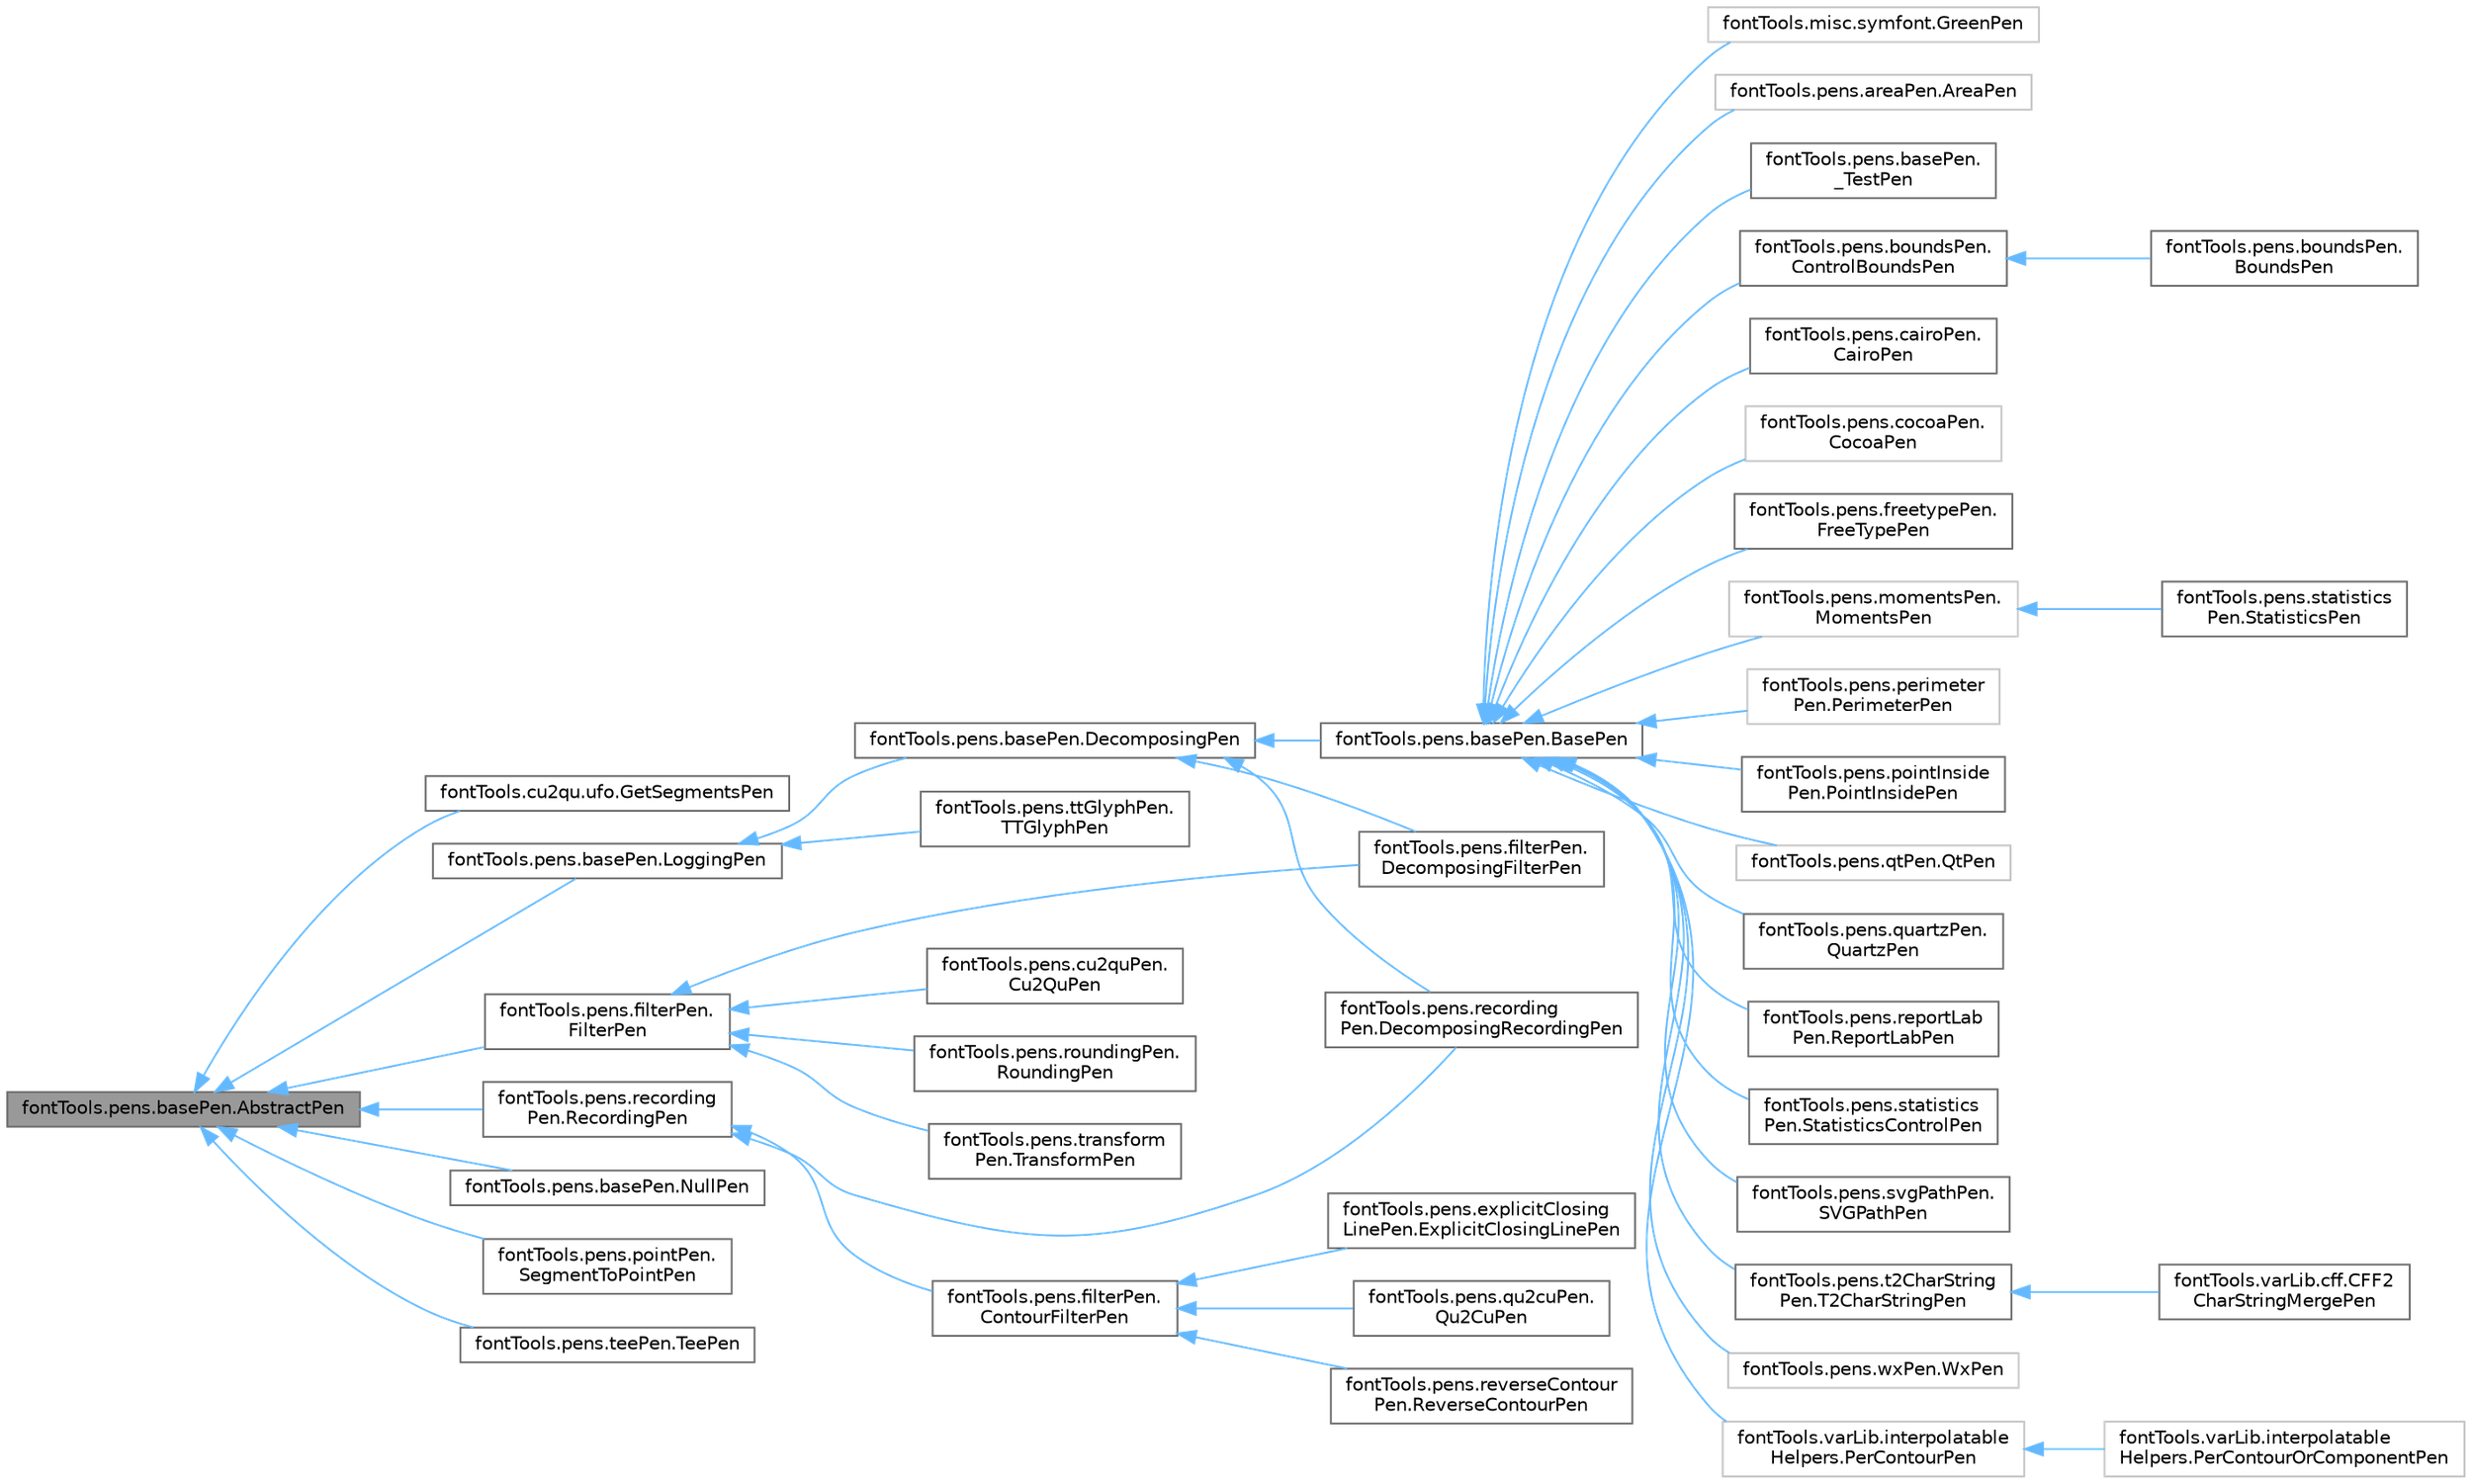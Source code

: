 digraph "fontTools.pens.basePen.AbstractPen"
{
 // LATEX_PDF_SIZE
  bgcolor="transparent";
  edge [fontname=Helvetica,fontsize=10,labelfontname=Helvetica,labelfontsize=10];
  node [fontname=Helvetica,fontsize=10,shape=box,height=0.2,width=0.4];
  rankdir="LR";
  Node1 [id="Node000001",label="fontTools.pens.basePen.AbstractPen",height=0.2,width=0.4,color="gray40", fillcolor="grey60", style="filled", fontcolor="black",tooltip=" "];
  Node1 -> Node2 [id="edge44_Node000001_Node000002",dir="back",color="steelblue1",style="solid",tooltip=" "];
  Node2 [id="Node000002",label="fontTools.cu2qu.ufo.GetSegmentsPen",height=0.2,width=0.4,color="gray40", fillcolor="white", style="filled",URL="$de/dcc/classfontTools_1_1cu2qu_1_1ufo_1_1GetSegmentsPen.html",tooltip=" "];
  Node1 -> Node3 [id="edge45_Node000001_Node000003",dir="back",color="steelblue1",style="solid",tooltip=" "];
  Node3 [id="Node000003",label="fontTools.pens.basePen.LoggingPen",height=0.2,width=0.4,color="gray40", fillcolor="white", style="filled",URL="$d9/d76/classfontTools_1_1pens_1_1basePen_1_1LoggingPen.html",tooltip=" "];
  Node3 -> Node4 [id="edge46_Node000003_Node000004",dir="back",color="steelblue1",style="solid",tooltip=" "];
  Node4 [id="Node000004",label="fontTools.pens.basePen.DecomposingPen",height=0.2,width=0.4,color="gray40", fillcolor="white", style="filled",URL="$d6/d4b/classfontTools_1_1pens_1_1basePen_1_1DecomposingPen.html",tooltip=" "];
  Node4 -> Node5 [id="edge47_Node000004_Node000005",dir="back",color="steelblue1",style="solid",tooltip=" "];
  Node5 [id="Node000005",label="fontTools.pens.basePen.BasePen",height=0.2,width=0.4,color="gray40", fillcolor="white", style="filled",URL="$d2/de5/classfontTools_1_1pens_1_1basePen_1_1BasePen.html",tooltip=" "];
  Node5 -> Node6 [id="edge48_Node000005_Node000006",dir="back",color="steelblue1",style="solid",tooltip=" "];
  Node6 [id="Node000006",label="fontTools.misc.symfont.GreenPen",height=0.2,width=0.4,color="grey75", fillcolor="white", style="filled",URL="$d7/dd0/classfontTools_1_1misc_1_1symfont_1_1GreenPen.html",tooltip=" "];
  Node5 -> Node7 [id="edge49_Node000005_Node000007",dir="back",color="steelblue1",style="solid",tooltip=" "];
  Node7 [id="Node000007",label="fontTools.pens.areaPen.AreaPen",height=0.2,width=0.4,color="grey75", fillcolor="white", style="filled",URL="$dc/d4b/classfontTools_1_1pens_1_1areaPen_1_1AreaPen.html",tooltip=" "];
  Node5 -> Node8 [id="edge50_Node000005_Node000008",dir="back",color="steelblue1",style="solid",tooltip=" "];
  Node8 [id="Node000008",label="fontTools.pens.basePen.\l_TestPen",height=0.2,width=0.4,color="gray40", fillcolor="white", style="filled",URL="$dc/dda/classfontTools_1_1pens_1_1basePen_1_1__TestPen.html",tooltip=" "];
  Node5 -> Node9 [id="edge51_Node000005_Node000009",dir="back",color="steelblue1",style="solid",tooltip=" "];
  Node9 [id="Node000009",label="fontTools.pens.boundsPen.\lControlBoundsPen",height=0.2,width=0.4,color="gray40", fillcolor="white", style="filled",URL="$df/d4d/classfontTools_1_1pens_1_1boundsPen_1_1ControlBoundsPen.html",tooltip=" "];
  Node9 -> Node10 [id="edge52_Node000009_Node000010",dir="back",color="steelblue1",style="solid",tooltip=" "];
  Node10 [id="Node000010",label="fontTools.pens.boundsPen.\lBoundsPen",height=0.2,width=0.4,color="gray40", fillcolor="white", style="filled",URL="$d8/dc5/classfontTools_1_1pens_1_1boundsPen_1_1BoundsPen.html",tooltip=" "];
  Node5 -> Node11 [id="edge53_Node000005_Node000011",dir="back",color="steelblue1",style="solid",tooltip=" "];
  Node11 [id="Node000011",label="fontTools.pens.cairoPen.\lCairoPen",height=0.2,width=0.4,color="gray40", fillcolor="white", style="filled",URL="$d6/d9d/classfontTools_1_1pens_1_1cairoPen_1_1CairoPen.html",tooltip=" "];
  Node5 -> Node12 [id="edge54_Node000005_Node000012",dir="back",color="steelblue1",style="solid",tooltip=" "];
  Node12 [id="Node000012",label="fontTools.pens.cocoaPen.\lCocoaPen",height=0.2,width=0.4,color="grey75", fillcolor="white", style="filled",URL="$dc/d86/classfontTools_1_1pens_1_1cocoaPen_1_1CocoaPen.html",tooltip=" "];
  Node5 -> Node13 [id="edge55_Node000005_Node000013",dir="back",color="steelblue1",style="solid",tooltip=" "];
  Node13 [id="Node000013",label="fontTools.pens.freetypePen.\lFreeTypePen",height=0.2,width=0.4,color="gray40", fillcolor="white", style="filled",URL="$d0/d63/classfontTools_1_1pens_1_1freetypePen_1_1FreeTypePen.html",tooltip=" "];
  Node5 -> Node14 [id="edge56_Node000005_Node000014",dir="back",color="steelblue1",style="solid",tooltip=" "];
  Node14 [id="Node000014",label="fontTools.pens.momentsPen.\lMomentsPen",height=0.2,width=0.4,color="grey75", fillcolor="white", style="filled",URL="$de/d31/classfontTools_1_1pens_1_1momentsPen_1_1MomentsPen.html",tooltip=" "];
  Node14 -> Node15 [id="edge57_Node000014_Node000015",dir="back",color="steelblue1",style="solid",tooltip=" "];
  Node15 [id="Node000015",label="fontTools.pens.statistics\lPen.StatisticsPen",height=0.2,width=0.4,color="gray40", fillcolor="white", style="filled",URL="$db/df5/classfontTools_1_1pens_1_1statisticsPen_1_1StatisticsPen.html",tooltip=" "];
  Node5 -> Node16 [id="edge58_Node000005_Node000016",dir="back",color="steelblue1",style="solid",tooltip=" "];
  Node16 [id="Node000016",label="fontTools.pens.perimeter\lPen.PerimeterPen",height=0.2,width=0.4,color="grey75", fillcolor="white", style="filled",URL="$db/dc6/classfontTools_1_1pens_1_1perimeterPen_1_1PerimeterPen.html",tooltip=" "];
  Node5 -> Node17 [id="edge59_Node000005_Node000017",dir="back",color="steelblue1",style="solid",tooltip=" "];
  Node17 [id="Node000017",label="fontTools.pens.pointInside\lPen.PointInsidePen",height=0.2,width=0.4,color="gray40", fillcolor="white", style="filled",URL="$dc/df0/classfontTools_1_1pens_1_1pointInsidePen_1_1PointInsidePen.html",tooltip=" "];
  Node5 -> Node18 [id="edge60_Node000005_Node000018",dir="back",color="steelblue1",style="solid",tooltip=" "];
  Node18 [id="Node000018",label="fontTools.pens.qtPen.QtPen",height=0.2,width=0.4,color="grey75", fillcolor="white", style="filled",URL="$db/d82/classfontTools_1_1pens_1_1qtPen_1_1QtPen.html",tooltip=" "];
  Node5 -> Node19 [id="edge61_Node000005_Node000019",dir="back",color="steelblue1",style="solid",tooltip=" "];
  Node19 [id="Node000019",label="fontTools.pens.quartzPen.\lQuartzPen",height=0.2,width=0.4,color="gray40", fillcolor="white", style="filled",URL="$d7/d18/classfontTools_1_1pens_1_1quartzPen_1_1QuartzPen.html",tooltip=" "];
  Node5 -> Node20 [id="edge62_Node000005_Node000020",dir="back",color="steelblue1",style="solid",tooltip=" "];
  Node20 [id="Node000020",label="fontTools.pens.reportLab\lPen.ReportLabPen",height=0.2,width=0.4,color="gray40", fillcolor="white", style="filled",URL="$de/dac/classfontTools_1_1pens_1_1reportLabPen_1_1ReportLabPen.html",tooltip=" "];
  Node5 -> Node21 [id="edge63_Node000005_Node000021",dir="back",color="steelblue1",style="solid",tooltip=" "];
  Node21 [id="Node000021",label="fontTools.pens.statistics\lPen.StatisticsControlPen",height=0.2,width=0.4,color="gray40", fillcolor="white", style="filled",URL="$db/d06/classfontTools_1_1pens_1_1statisticsPen_1_1StatisticsControlPen.html",tooltip=" "];
  Node5 -> Node22 [id="edge64_Node000005_Node000022",dir="back",color="steelblue1",style="solid",tooltip=" "];
  Node22 [id="Node000022",label="fontTools.pens.svgPathPen.\lSVGPathPen",height=0.2,width=0.4,color="gray40", fillcolor="white", style="filled",URL="$d6/de4/classfontTools_1_1pens_1_1svgPathPen_1_1SVGPathPen.html",tooltip=" "];
  Node5 -> Node23 [id="edge65_Node000005_Node000023",dir="back",color="steelblue1",style="solid",tooltip=" "];
  Node23 [id="Node000023",label="fontTools.pens.t2CharString\lPen.T2CharStringPen",height=0.2,width=0.4,color="gray40", fillcolor="white", style="filled",URL="$db/d86/classfontTools_1_1pens_1_1t2CharStringPen_1_1T2CharStringPen.html",tooltip=" "];
  Node23 -> Node24 [id="edge66_Node000023_Node000024",dir="back",color="steelblue1",style="solid",tooltip=" "];
  Node24 [id="Node000024",label="fontTools.varLib.cff.CFF2\lCharStringMergePen",height=0.2,width=0.4,color="gray40", fillcolor="white", style="filled",URL="$d7/d65/classfontTools_1_1varLib_1_1cff_1_1CFF2CharStringMergePen.html",tooltip=" "];
  Node5 -> Node25 [id="edge67_Node000005_Node000025",dir="back",color="steelblue1",style="solid",tooltip=" "];
  Node25 [id="Node000025",label="fontTools.pens.wxPen.WxPen",height=0.2,width=0.4,color="grey75", fillcolor="white", style="filled",URL="$db/d26/classfontTools_1_1pens_1_1wxPen_1_1WxPen.html",tooltip=" "];
  Node5 -> Node26 [id="edge68_Node000005_Node000026",dir="back",color="steelblue1",style="solid",tooltip=" "];
  Node26 [id="Node000026",label="fontTools.varLib.interpolatable\lHelpers.PerContourPen",height=0.2,width=0.4,color="grey75", fillcolor="white", style="filled",URL="$dd/df2/classfontTools_1_1varLib_1_1interpolatableHelpers_1_1PerContourPen.html",tooltip=" "];
  Node26 -> Node27 [id="edge69_Node000026_Node000027",dir="back",color="steelblue1",style="solid",tooltip=" "];
  Node27 [id="Node000027",label="fontTools.varLib.interpolatable\lHelpers.PerContourOrComponentPen",height=0.2,width=0.4,color="grey75", fillcolor="white", style="filled",URL="$d1/dc4/classfontTools_1_1varLib_1_1interpolatableHelpers_1_1PerContourOrComponentPen.html",tooltip=" "];
  Node4 -> Node28 [id="edge70_Node000004_Node000028",dir="back",color="steelblue1",style="solid",tooltip=" "];
  Node28 [id="Node000028",label="fontTools.pens.filterPen.\lDecomposingFilterPen",height=0.2,width=0.4,color="gray40", fillcolor="white", style="filled",URL="$d7/d94/classfontTools_1_1pens_1_1filterPen_1_1DecomposingFilterPen.html",tooltip=" "];
  Node4 -> Node29 [id="edge71_Node000004_Node000029",dir="back",color="steelblue1",style="solid",tooltip=" "];
  Node29 [id="Node000029",label="fontTools.pens.recording\lPen.DecomposingRecordingPen",height=0.2,width=0.4,color="gray40", fillcolor="white", style="filled",URL="$dc/d4a/classfontTools_1_1pens_1_1recordingPen_1_1DecomposingRecordingPen.html",tooltip=" "];
  Node3 -> Node30 [id="edge72_Node000003_Node000030",dir="back",color="steelblue1",style="solid",tooltip=" "];
  Node30 [id="Node000030",label="fontTools.pens.ttGlyphPen.\lTTGlyphPen",height=0.2,width=0.4,color="gray40", fillcolor="white", style="filled",URL="$d7/d84/classfontTools_1_1pens_1_1ttGlyphPen_1_1TTGlyphPen.html",tooltip=" "];
  Node1 -> Node31 [id="edge73_Node000001_Node000031",dir="back",color="steelblue1",style="solid",tooltip=" "];
  Node31 [id="Node000031",label="fontTools.pens.basePen.NullPen",height=0.2,width=0.4,color="gray40", fillcolor="white", style="filled",URL="$d0/d41/classfontTools_1_1pens_1_1basePen_1_1NullPen.html",tooltip=" "];
  Node1 -> Node32 [id="edge74_Node000001_Node000032",dir="back",color="steelblue1",style="solid",tooltip=" "];
  Node32 [id="Node000032",label="fontTools.pens.filterPen.\lFilterPen",height=0.2,width=0.4,color="gray40", fillcolor="white", style="filled",URL="$d5/dce/classfontTools_1_1pens_1_1filterPen_1_1FilterPen.html",tooltip=" "];
  Node32 -> Node33 [id="edge75_Node000032_Node000033",dir="back",color="steelblue1",style="solid",tooltip=" "];
  Node33 [id="Node000033",label="fontTools.pens.cu2quPen.\lCu2QuPen",height=0.2,width=0.4,color="gray40", fillcolor="white", style="filled",URL="$dd/d97/classfontTools_1_1pens_1_1cu2quPen_1_1Cu2QuPen.html",tooltip=" "];
  Node32 -> Node28 [id="edge76_Node000032_Node000028",dir="back",color="steelblue1",style="solid",tooltip=" "];
  Node32 -> Node34 [id="edge77_Node000032_Node000034",dir="back",color="steelblue1",style="solid",tooltip=" "];
  Node34 [id="Node000034",label="fontTools.pens.roundingPen.\lRoundingPen",height=0.2,width=0.4,color="gray40", fillcolor="white", style="filled",URL="$de/d66/classfontTools_1_1pens_1_1roundingPen_1_1RoundingPen.html",tooltip=" "];
  Node32 -> Node35 [id="edge78_Node000032_Node000035",dir="back",color="steelblue1",style="solid",tooltip=" "];
  Node35 [id="Node000035",label="fontTools.pens.transform\lPen.TransformPen",height=0.2,width=0.4,color="gray40", fillcolor="white", style="filled",URL="$d8/d87/classfontTools_1_1pens_1_1transformPen_1_1TransformPen.html",tooltip=" "];
  Node1 -> Node36 [id="edge79_Node000001_Node000036",dir="back",color="steelblue1",style="solid",tooltip=" "];
  Node36 [id="Node000036",label="fontTools.pens.pointPen.\lSegmentToPointPen",height=0.2,width=0.4,color="gray40", fillcolor="white", style="filled",URL="$d9/d5e/classfontTools_1_1pens_1_1pointPen_1_1SegmentToPointPen.html",tooltip=" "];
  Node1 -> Node37 [id="edge80_Node000001_Node000037",dir="back",color="steelblue1",style="solid",tooltip=" "];
  Node37 [id="Node000037",label="fontTools.pens.recording\lPen.RecordingPen",height=0.2,width=0.4,color="gray40", fillcolor="white", style="filled",URL="$d6/d45/classfontTools_1_1pens_1_1recordingPen_1_1RecordingPen.html",tooltip=" "];
  Node37 -> Node38 [id="edge81_Node000037_Node000038",dir="back",color="steelblue1",style="solid",tooltip=" "];
  Node38 [id="Node000038",label="fontTools.pens.filterPen.\lContourFilterPen",height=0.2,width=0.4,color="gray40", fillcolor="white", style="filled",URL="$d6/db0/classfontTools_1_1pens_1_1filterPen_1_1ContourFilterPen.html",tooltip=" "];
  Node38 -> Node39 [id="edge82_Node000038_Node000039",dir="back",color="steelblue1",style="solid",tooltip=" "];
  Node39 [id="Node000039",label="fontTools.pens.explicitClosing\lLinePen.ExplicitClosingLinePen",height=0.2,width=0.4,color="gray40", fillcolor="white", style="filled",URL="$da/d98/classfontTools_1_1pens_1_1explicitClosingLinePen_1_1ExplicitClosingLinePen.html",tooltip=" "];
  Node38 -> Node40 [id="edge83_Node000038_Node000040",dir="back",color="steelblue1",style="solid",tooltip=" "];
  Node40 [id="Node000040",label="fontTools.pens.qu2cuPen.\lQu2CuPen",height=0.2,width=0.4,color="gray40", fillcolor="white", style="filled",URL="$d7/da5/classfontTools_1_1pens_1_1qu2cuPen_1_1Qu2CuPen.html",tooltip=" "];
  Node38 -> Node41 [id="edge84_Node000038_Node000041",dir="back",color="steelblue1",style="solid",tooltip=" "];
  Node41 [id="Node000041",label="fontTools.pens.reverseContour\lPen.ReverseContourPen",height=0.2,width=0.4,color="gray40", fillcolor="white", style="filled",URL="$d2/d14/classfontTools_1_1pens_1_1reverseContourPen_1_1ReverseContourPen.html",tooltip=" "];
  Node37 -> Node29 [id="edge85_Node000037_Node000029",dir="back",color="steelblue1",style="solid",tooltip=" "];
  Node1 -> Node42 [id="edge86_Node000001_Node000042",dir="back",color="steelblue1",style="solid",tooltip=" "];
  Node42 [id="Node000042",label="fontTools.pens.teePen.TeePen",height=0.2,width=0.4,color="gray40", fillcolor="white", style="filled",URL="$d4/d4b/classfontTools_1_1pens_1_1teePen_1_1TeePen.html",tooltip=" "];
}
